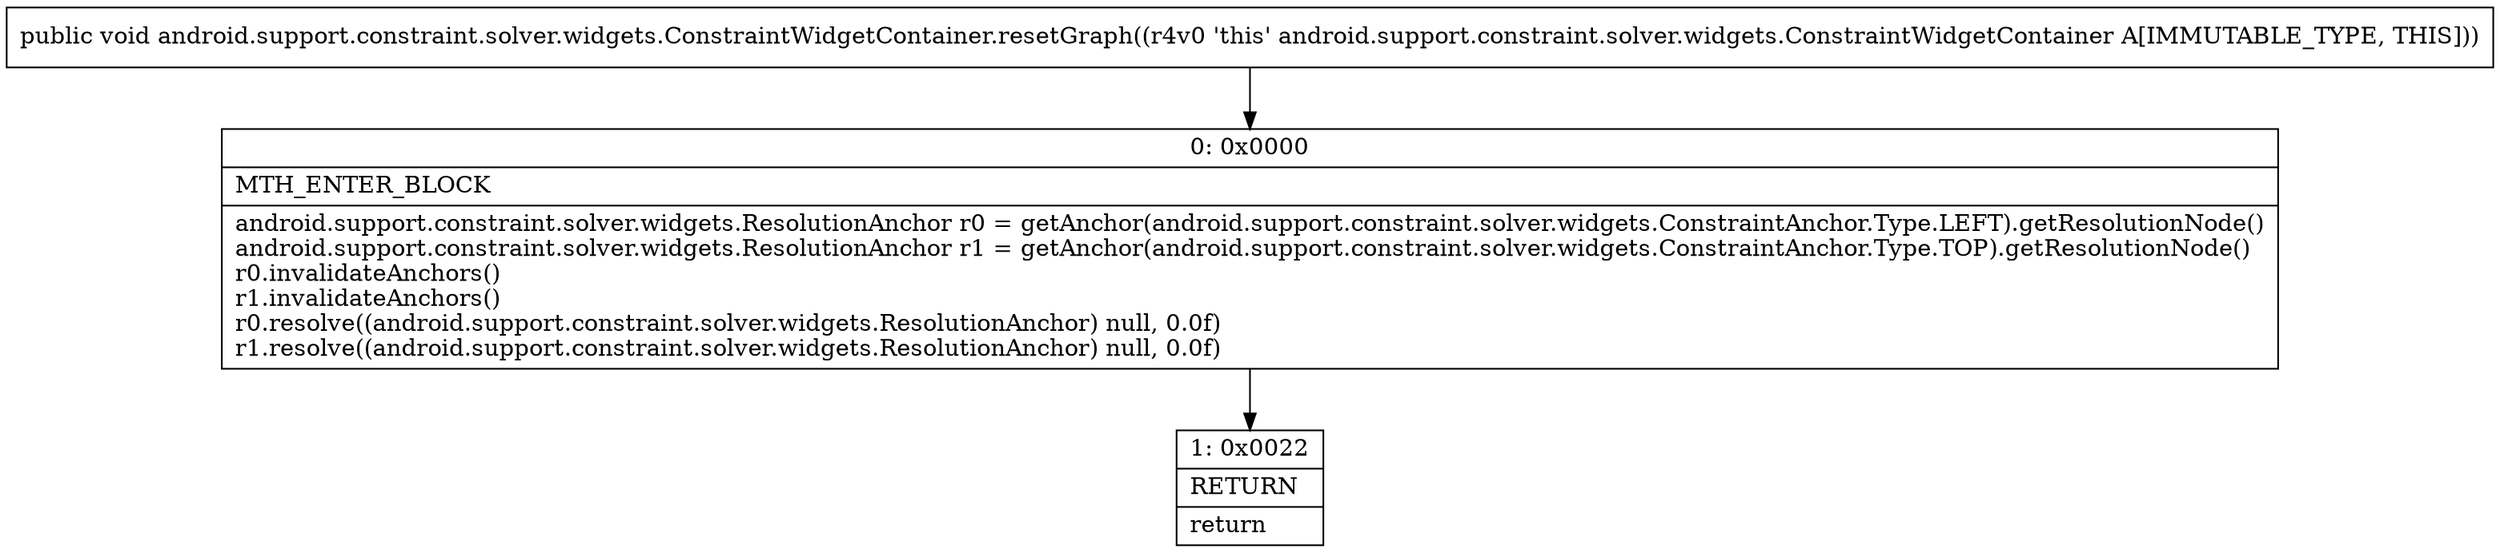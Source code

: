 digraph "CFG forandroid.support.constraint.solver.widgets.ConstraintWidgetContainer.resetGraph()V" {
Node_0 [shape=record,label="{0\:\ 0x0000|MTH_ENTER_BLOCK\l|android.support.constraint.solver.widgets.ResolutionAnchor r0 = getAnchor(android.support.constraint.solver.widgets.ConstraintAnchor.Type.LEFT).getResolutionNode()\landroid.support.constraint.solver.widgets.ResolutionAnchor r1 = getAnchor(android.support.constraint.solver.widgets.ConstraintAnchor.Type.TOP).getResolutionNode()\lr0.invalidateAnchors()\lr1.invalidateAnchors()\lr0.resolve((android.support.constraint.solver.widgets.ResolutionAnchor) null, 0.0f)\lr1.resolve((android.support.constraint.solver.widgets.ResolutionAnchor) null, 0.0f)\l}"];
Node_1 [shape=record,label="{1\:\ 0x0022|RETURN\l|return\l}"];
MethodNode[shape=record,label="{public void android.support.constraint.solver.widgets.ConstraintWidgetContainer.resetGraph((r4v0 'this' android.support.constraint.solver.widgets.ConstraintWidgetContainer A[IMMUTABLE_TYPE, THIS])) }"];
MethodNode -> Node_0;
Node_0 -> Node_1;
}

